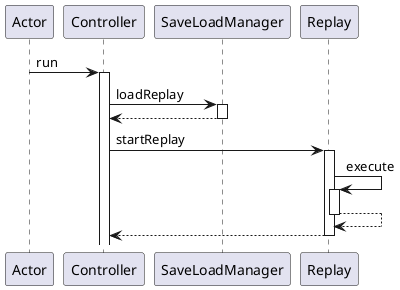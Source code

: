 @startuml
participant Actor
Actor -> Controller : run
activate Controller
Controller -> SaveLoadManager : loadReplay
activate SaveLoadManager
SaveLoadManager --> Controller
deactivate SaveLoadManager
Controller -> Replay : startReplay
activate Replay
Replay -> Replay : execute
activate Replay
Replay --> Replay
deactivate Replay
return
@enduml